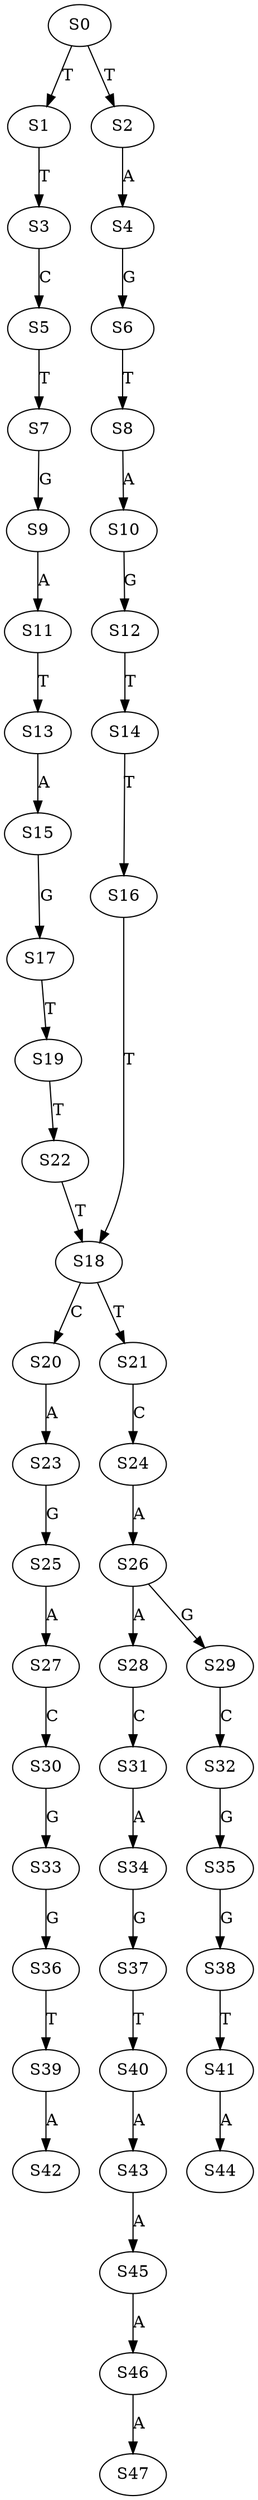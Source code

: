 strict digraph  {
	S0 -> S1 [ label = T ];
	S0 -> S2 [ label = T ];
	S1 -> S3 [ label = T ];
	S2 -> S4 [ label = A ];
	S3 -> S5 [ label = C ];
	S4 -> S6 [ label = G ];
	S5 -> S7 [ label = T ];
	S6 -> S8 [ label = T ];
	S7 -> S9 [ label = G ];
	S8 -> S10 [ label = A ];
	S9 -> S11 [ label = A ];
	S10 -> S12 [ label = G ];
	S11 -> S13 [ label = T ];
	S12 -> S14 [ label = T ];
	S13 -> S15 [ label = A ];
	S14 -> S16 [ label = T ];
	S15 -> S17 [ label = G ];
	S16 -> S18 [ label = T ];
	S17 -> S19 [ label = T ];
	S18 -> S20 [ label = C ];
	S18 -> S21 [ label = T ];
	S19 -> S22 [ label = T ];
	S20 -> S23 [ label = A ];
	S21 -> S24 [ label = C ];
	S22 -> S18 [ label = T ];
	S23 -> S25 [ label = G ];
	S24 -> S26 [ label = A ];
	S25 -> S27 [ label = A ];
	S26 -> S28 [ label = A ];
	S26 -> S29 [ label = G ];
	S27 -> S30 [ label = C ];
	S28 -> S31 [ label = C ];
	S29 -> S32 [ label = C ];
	S30 -> S33 [ label = G ];
	S31 -> S34 [ label = A ];
	S32 -> S35 [ label = G ];
	S33 -> S36 [ label = G ];
	S34 -> S37 [ label = G ];
	S35 -> S38 [ label = G ];
	S36 -> S39 [ label = T ];
	S37 -> S40 [ label = T ];
	S38 -> S41 [ label = T ];
	S39 -> S42 [ label = A ];
	S40 -> S43 [ label = A ];
	S41 -> S44 [ label = A ];
	S43 -> S45 [ label = A ];
	S45 -> S46 [ label = A ];
	S46 -> S47 [ label = A ];
}
